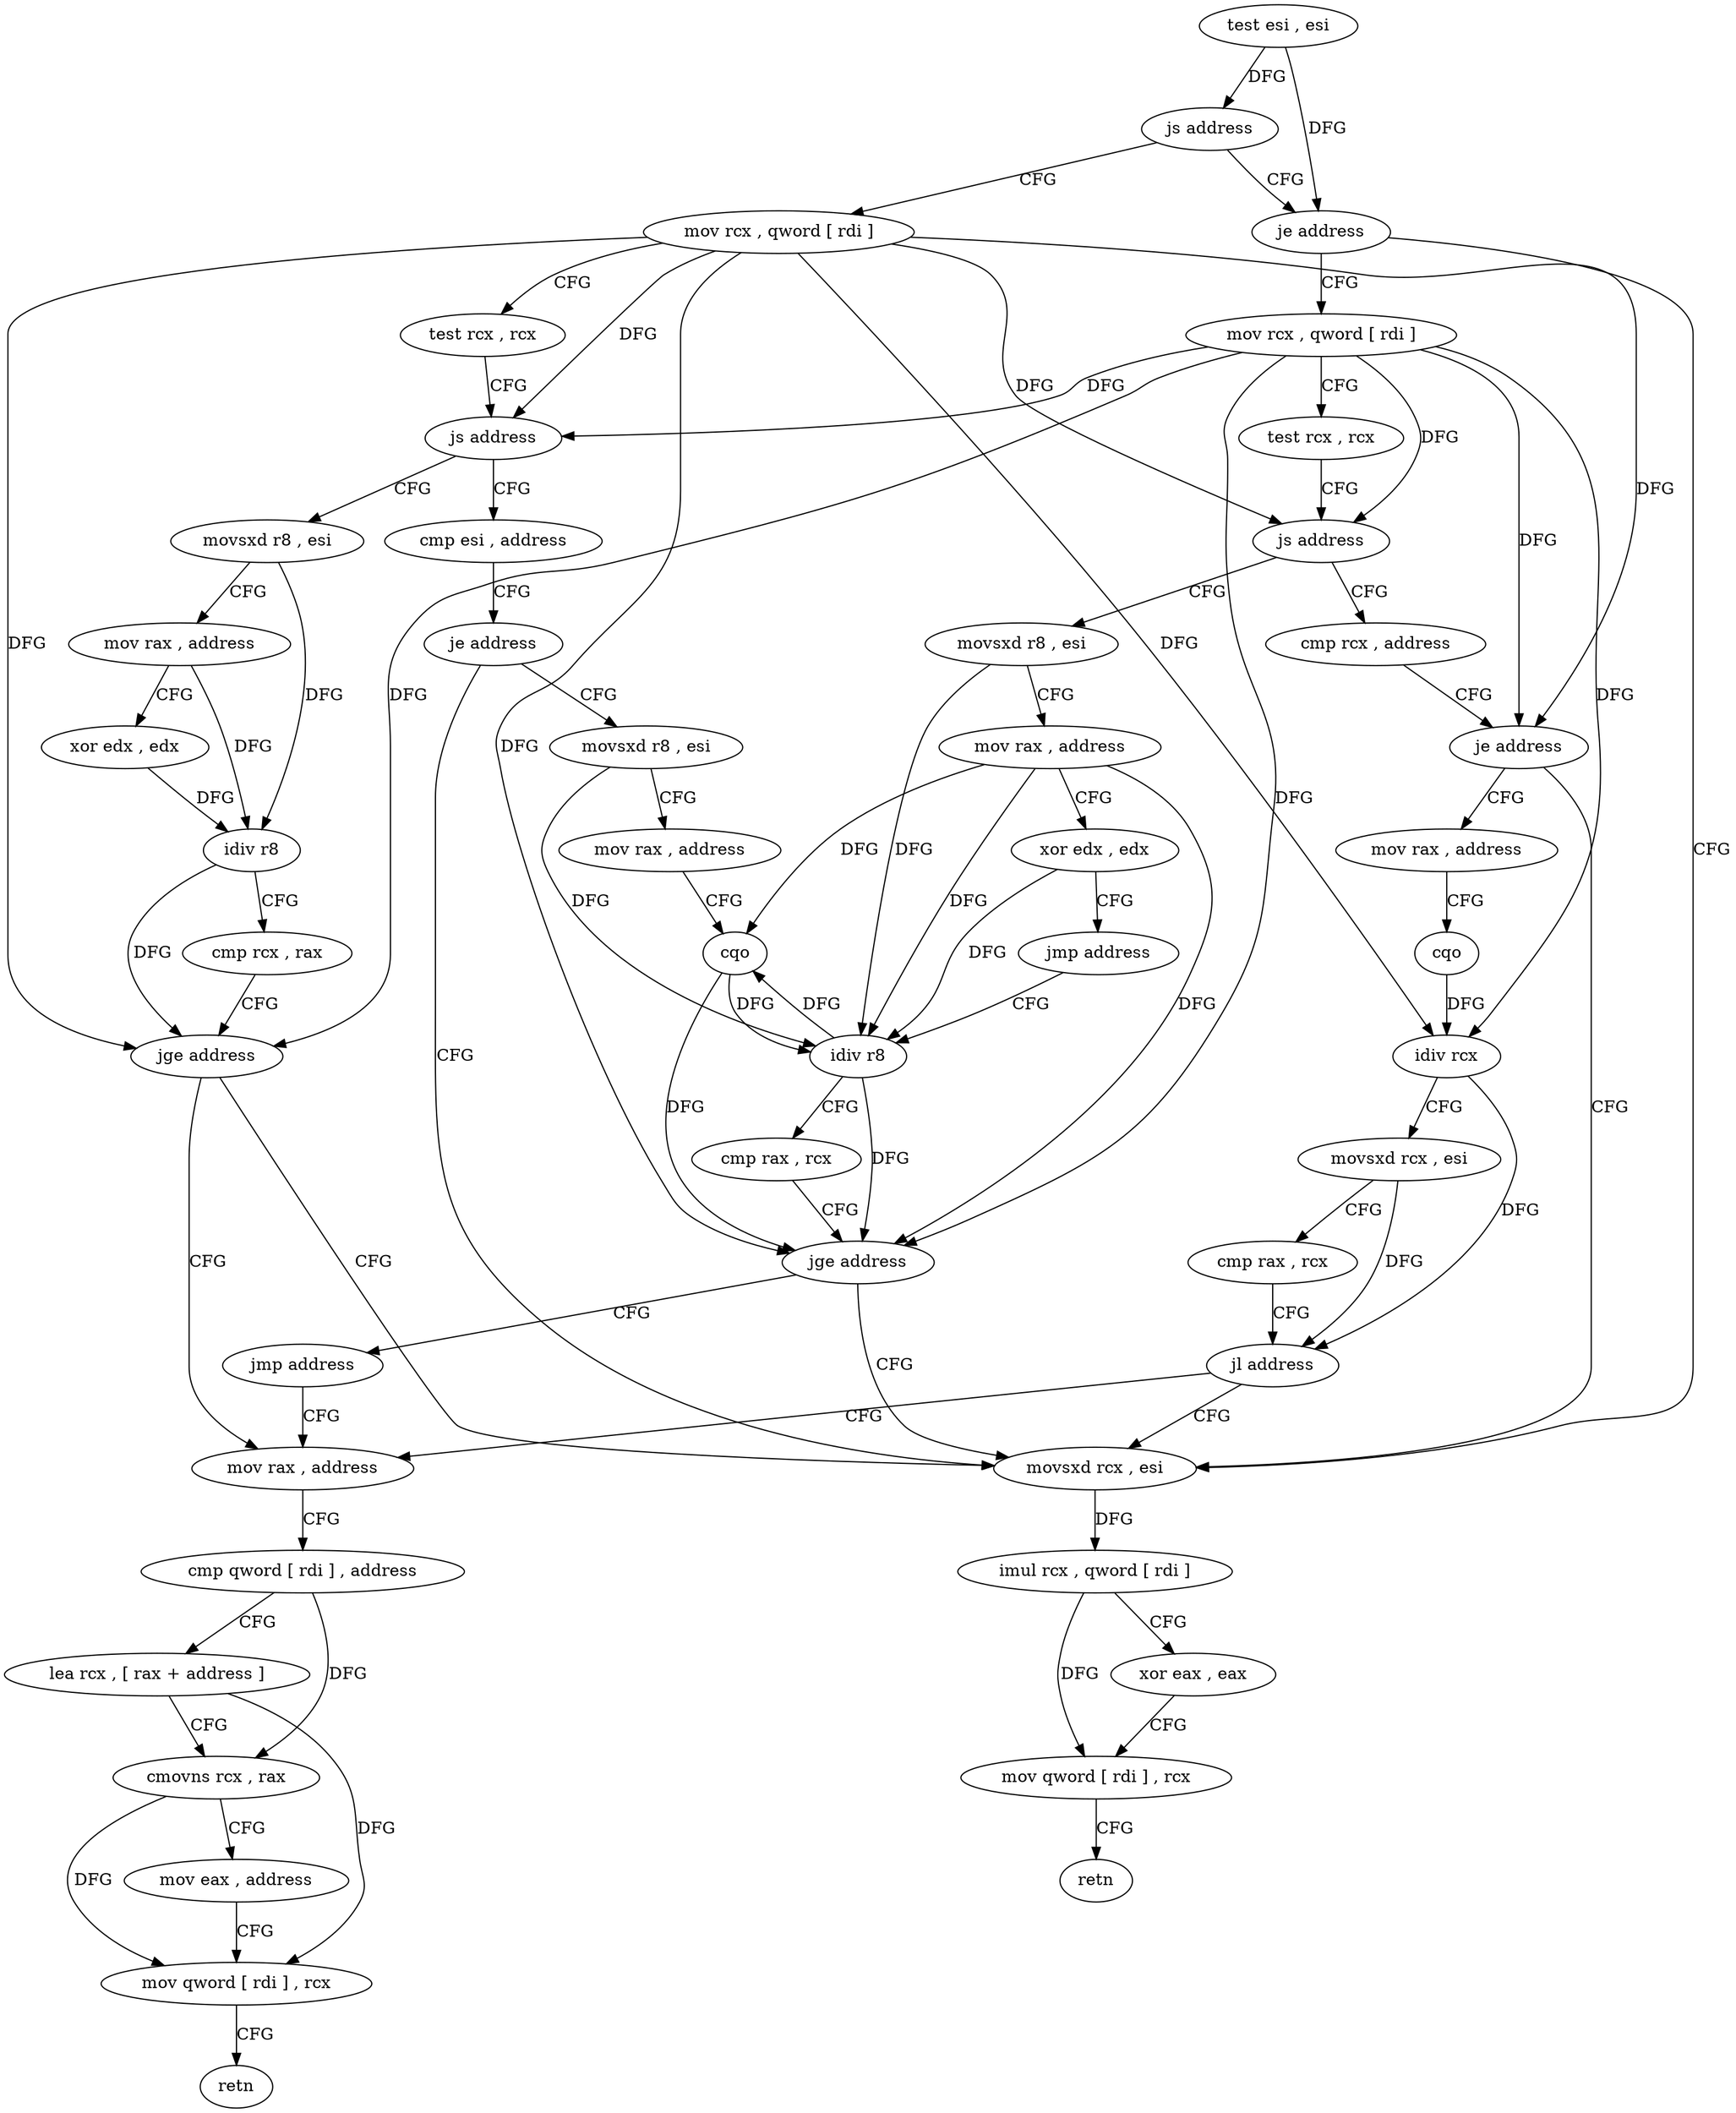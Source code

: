 digraph "func" {
"4219024" [label = "test esi , esi" ]
"4219026" [label = "js address" ]
"4219055" [label = "mov rcx , qword [ rdi ]" ]
"4219028" [label = "je address" ]
"4219058" [label = "test rcx , rcx" ]
"4219061" [label = "js address" ]
"4219135" [label = "movsxd r8 , esi" ]
"4219063" [label = "cmp esi , address" ]
"4219122" [label = "movsxd rcx , esi" ]
"4219030" [label = "mov rcx , qword [ rdi ]" ]
"4219138" [label = "mov rax , address" ]
"4219148" [label = "xor edx , edx" ]
"4219150" [label = "idiv r8" ]
"4219153" [label = "cmp rcx , rax" ]
"4219156" [label = "jge address" ]
"4219158" [label = "mov rax , address" ]
"4219066" [label = "je address" ]
"4219068" [label = "movsxd r8 , esi" ]
"4219125" [label = "imul rcx , qword [ rdi ]" ]
"4219129" [label = "xor eax , eax" ]
"4219131" [label = "mov qword [ rdi ] , rcx" ]
"4219134" [label = "retn" ]
"4219033" [label = "test rcx , rcx" ]
"4219036" [label = "js address" ]
"4219093" [label = "cmp rcx , address" ]
"4219038" [label = "movsxd r8 , esi" ]
"4219168" [label = "cmp qword [ rdi ] , address" ]
"4219172" [label = "lea rcx , [ rax + address ]" ]
"4219176" [label = "cmovns rcx , rax" ]
"4219180" [label = "mov eax , address" ]
"4219185" [label = "mov qword [ rdi ] , rcx" ]
"4219188" [label = "retn" ]
"4219071" [label = "mov rax , address" ]
"4219081" [label = "cqo" ]
"4219083" [label = "idiv r8" ]
"4219097" [label = "je address" ]
"4219099" [label = "mov rax , address" ]
"4219041" [label = "mov rax , address" ]
"4219051" [label = "xor edx , edx" ]
"4219053" [label = "jmp address" ]
"4219091" [label = "jmp address" ]
"4219109" [label = "cqo" ]
"4219111" [label = "idiv rcx" ]
"4219114" [label = "movsxd rcx , esi" ]
"4219117" [label = "cmp rax , rcx" ]
"4219120" [label = "jl address" ]
"4219086" [label = "cmp rax , rcx" ]
"4219089" [label = "jge address" ]
"4219024" -> "4219026" [ label = "DFG" ]
"4219024" -> "4219028" [ label = "DFG" ]
"4219026" -> "4219055" [ label = "CFG" ]
"4219026" -> "4219028" [ label = "CFG" ]
"4219055" -> "4219058" [ label = "CFG" ]
"4219055" -> "4219061" [ label = "DFG" ]
"4219055" -> "4219156" [ label = "DFG" ]
"4219055" -> "4219036" [ label = "DFG" ]
"4219055" -> "4219097" [ label = "DFG" ]
"4219055" -> "4219089" [ label = "DFG" ]
"4219055" -> "4219111" [ label = "DFG" ]
"4219028" -> "4219122" [ label = "CFG" ]
"4219028" -> "4219030" [ label = "CFG" ]
"4219058" -> "4219061" [ label = "CFG" ]
"4219061" -> "4219135" [ label = "CFG" ]
"4219061" -> "4219063" [ label = "CFG" ]
"4219135" -> "4219138" [ label = "CFG" ]
"4219135" -> "4219150" [ label = "DFG" ]
"4219063" -> "4219066" [ label = "CFG" ]
"4219122" -> "4219125" [ label = "DFG" ]
"4219030" -> "4219033" [ label = "CFG" ]
"4219030" -> "4219061" [ label = "DFG" ]
"4219030" -> "4219156" [ label = "DFG" ]
"4219030" -> "4219036" [ label = "DFG" ]
"4219030" -> "4219097" [ label = "DFG" ]
"4219030" -> "4219089" [ label = "DFG" ]
"4219030" -> "4219111" [ label = "DFG" ]
"4219138" -> "4219148" [ label = "CFG" ]
"4219138" -> "4219150" [ label = "DFG" ]
"4219148" -> "4219150" [ label = "DFG" ]
"4219150" -> "4219153" [ label = "CFG" ]
"4219150" -> "4219156" [ label = "DFG" ]
"4219153" -> "4219156" [ label = "CFG" ]
"4219156" -> "4219122" [ label = "CFG" ]
"4219156" -> "4219158" [ label = "CFG" ]
"4219158" -> "4219168" [ label = "CFG" ]
"4219066" -> "4219122" [ label = "CFG" ]
"4219066" -> "4219068" [ label = "CFG" ]
"4219068" -> "4219071" [ label = "CFG" ]
"4219068" -> "4219083" [ label = "DFG" ]
"4219125" -> "4219129" [ label = "CFG" ]
"4219125" -> "4219131" [ label = "DFG" ]
"4219129" -> "4219131" [ label = "CFG" ]
"4219131" -> "4219134" [ label = "CFG" ]
"4219033" -> "4219036" [ label = "CFG" ]
"4219036" -> "4219093" [ label = "CFG" ]
"4219036" -> "4219038" [ label = "CFG" ]
"4219093" -> "4219097" [ label = "CFG" ]
"4219038" -> "4219041" [ label = "CFG" ]
"4219038" -> "4219083" [ label = "DFG" ]
"4219168" -> "4219172" [ label = "CFG" ]
"4219168" -> "4219176" [ label = "DFG" ]
"4219172" -> "4219176" [ label = "CFG" ]
"4219172" -> "4219185" [ label = "DFG" ]
"4219176" -> "4219180" [ label = "CFG" ]
"4219176" -> "4219185" [ label = "DFG" ]
"4219180" -> "4219185" [ label = "CFG" ]
"4219185" -> "4219188" [ label = "CFG" ]
"4219071" -> "4219081" [ label = "CFG" ]
"4219081" -> "4219083" [ label = "DFG" ]
"4219081" -> "4219089" [ label = "DFG" ]
"4219083" -> "4219086" [ label = "CFG" ]
"4219083" -> "4219081" [ label = "DFG" ]
"4219083" -> "4219089" [ label = "DFG" ]
"4219097" -> "4219122" [ label = "CFG" ]
"4219097" -> "4219099" [ label = "CFG" ]
"4219099" -> "4219109" [ label = "CFG" ]
"4219041" -> "4219051" [ label = "CFG" ]
"4219041" -> "4219081" [ label = "DFG" ]
"4219041" -> "4219083" [ label = "DFG" ]
"4219041" -> "4219089" [ label = "DFG" ]
"4219051" -> "4219053" [ label = "CFG" ]
"4219051" -> "4219083" [ label = "DFG" ]
"4219053" -> "4219083" [ label = "CFG" ]
"4219091" -> "4219158" [ label = "CFG" ]
"4219109" -> "4219111" [ label = "DFG" ]
"4219111" -> "4219114" [ label = "CFG" ]
"4219111" -> "4219120" [ label = "DFG" ]
"4219114" -> "4219117" [ label = "CFG" ]
"4219114" -> "4219120" [ label = "DFG" ]
"4219117" -> "4219120" [ label = "CFG" ]
"4219120" -> "4219158" [ label = "CFG" ]
"4219120" -> "4219122" [ label = "CFG" ]
"4219086" -> "4219089" [ label = "CFG" ]
"4219089" -> "4219122" [ label = "CFG" ]
"4219089" -> "4219091" [ label = "CFG" ]
}
